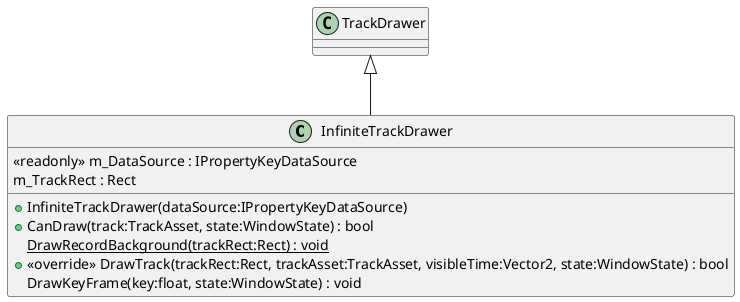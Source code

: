 @startuml
class InfiniteTrackDrawer {
    <<readonly>> m_DataSource : IPropertyKeyDataSource
    m_TrackRect : Rect
    + InfiniteTrackDrawer(dataSource:IPropertyKeyDataSource)
    + CanDraw(track:TrackAsset, state:WindowState) : bool
    {static} DrawRecordBackground(trackRect:Rect) : void
    + <<override>> DrawTrack(trackRect:Rect, trackAsset:TrackAsset, visibleTime:Vector2, state:WindowState) : bool
    DrawKeyFrame(key:float, state:WindowState) : void
}
TrackDrawer <|-- InfiniteTrackDrawer
@enduml
